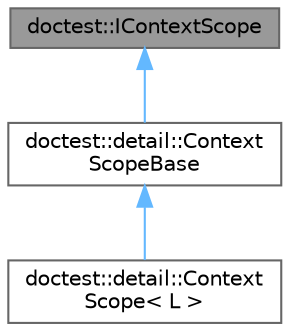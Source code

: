 digraph "doctest::IContextScope"
{
 // LATEX_PDF_SIZE
  bgcolor="transparent";
  edge [fontname=Helvetica,fontsize=10,labelfontname=Helvetica,labelfontsize=10];
  node [fontname=Helvetica,fontsize=10,shape=box,height=0.2,width=0.4];
  Node1 [id="Node000001",label="doctest::IContextScope",height=0.2,width=0.4,color="gray40", fillcolor="grey60", style="filled", fontcolor="black",tooltip=" "];
  Node1 -> Node2 [id="edge1_Node000001_Node000002",dir="back",color="steelblue1",style="solid",tooltip=" "];
  Node2 [id="Node000002",label="doctest::detail::Context\lScopeBase",height=0.2,width=0.4,color="gray40", fillcolor="white", style="filled",URL="$structdoctest_1_1detail_1_1_context_scope_base.html",tooltip=" "];
  Node2 -> Node3 [id="edge2_Node000002_Node000003",dir="back",color="steelblue1",style="solid",tooltip=" "];
  Node3 [id="Node000003",label="doctest::detail::Context\lScope\< L \>",height=0.2,width=0.4,color="gray40", fillcolor="white", style="filled",URL="$classdoctest_1_1detail_1_1_context_scope.html",tooltip=" "];
}
